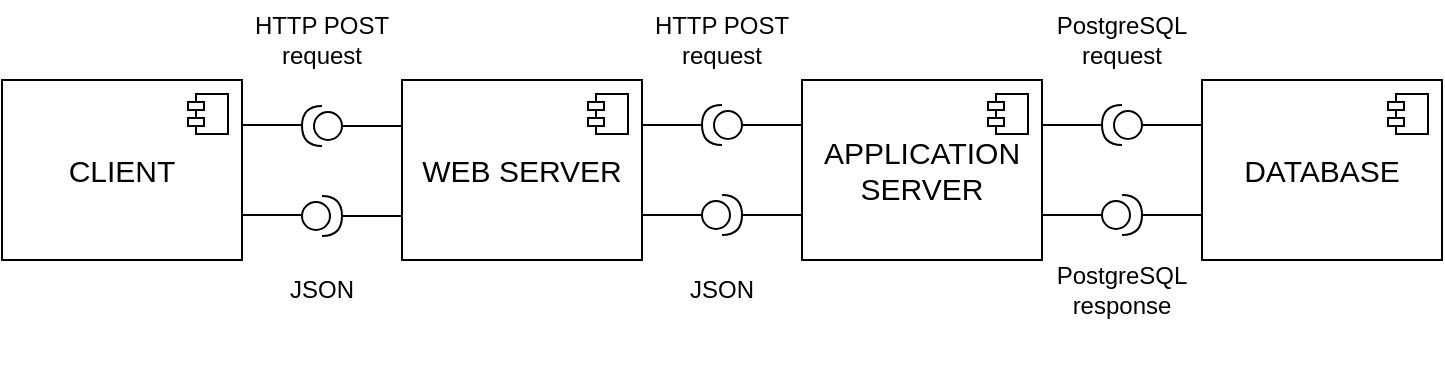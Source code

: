 <mxfile version="22.1.7" type="device">
  <diagram name="Страница — 1" id="XucWiYZLfeWfpZD1bpKK">
    <mxGraphModel dx="795" dy="539" grid="1" gridSize="10" guides="1" tooltips="1" connect="1" arrows="1" fold="1" page="1" pageScale="1" pageWidth="827" pageHeight="1169" math="0" shadow="0">
      <root>
        <mxCell id="0" />
        <mxCell id="1" parent="0" />
        <mxCell id="9mdY0G-vuCFdXhZRlTzO-1" value="&lt;font style=&quot;font-size: 15px;&quot;&gt;CLIENT&lt;/font&gt;" style="html=1;dropTarget=0;whiteSpace=wrap;" vertex="1" parent="1">
          <mxGeometry x="10" y="50" width="120" height="90" as="geometry" />
        </mxCell>
        <mxCell id="9mdY0G-vuCFdXhZRlTzO-2" value="" style="shape=module;jettyWidth=8;jettyHeight=4;" vertex="1" parent="9mdY0G-vuCFdXhZRlTzO-1">
          <mxGeometry x="1" width="20" height="20" relative="1" as="geometry">
            <mxPoint x="-27" y="7" as="offset" />
          </mxGeometry>
        </mxCell>
        <mxCell id="9mdY0G-vuCFdXhZRlTzO-3" value="&lt;font style=&quot;font-size: 15px;&quot;&gt;WEB SERVER&lt;/font&gt;" style="html=1;dropTarget=0;whiteSpace=wrap;" vertex="1" parent="1">
          <mxGeometry x="210" y="50" width="120" height="90" as="geometry" />
        </mxCell>
        <mxCell id="9mdY0G-vuCFdXhZRlTzO-4" value="" style="shape=module;jettyWidth=8;jettyHeight=4;" vertex="1" parent="9mdY0G-vuCFdXhZRlTzO-3">
          <mxGeometry x="1" width="20" height="20" relative="1" as="geometry">
            <mxPoint x="-27" y="7" as="offset" />
          </mxGeometry>
        </mxCell>
        <mxCell id="9mdY0G-vuCFdXhZRlTzO-5" value="&lt;font style=&quot;font-size: 15px;&quot;&gt;APPLICATION SERVER&lt;/font&gt;" style="html=1;dropTarget=0;whiteSpace=wrap;" vertex="1" parent="1">
          <mxGeometry x="410" y="50" width="120" height="90" as="geometry" />
        </mxCell>
        <mxCell id="9mdY0G-vuCFdXhZRlTzO-6" value="" style="shape=module;jettyWidth=8;jettyHeight=4;" vertex="1" parent="9mdY0G-vuCFdXhZRlTzO-5">
          <mxGeometry x="1" width="20" height="20" relative="1" as="geometry">
            <mxPoint x="-27" y="7" as="offset" />
          </mxGeometry>
        </mxCell>
        <mxCell id="9mdY0G-vuCFdXhZRlTzO-7" value="&lt;font style=&quot;font-size: 15px;&quot;&gt;DATABASE&lt;/font&gt;" style="html=1;dropTarget=0;whiteSpace=wrap;" vertex="1" parent="1">
          <mxGeometry x="610" y="50" width="120" height="90" as="geometry" />
        </mxCell>
        <mxCell id="9mdY0G-vuCFdXhZRlTzO-8" value="" style="shape=module;jettyWidth=8;jettyHeight=4;" vertex="1" parent="9mdY0G-vuCFdXhZRlTzO-7">
          <mxGeometry x="1" width="20" height="20" relative="1" as="geometry">
            <mxPoint x="-27" y="7" as="offset" />
          </mxGeometry>
        </mxCell>
        <mxCell id="9mdY0G-vuCFdXhZRlTzO-17" value="" style="ellipse;whiteSpace=wrap;html=1;align=center;aspect=fixed;fillColor=none;strokeColor=none;resizable=0;perimeter=centerPerimeter;rotatable=0;allowArrows=0;points=[];outlineConnect=1;" vertex="1" parent="1">
          <mxGeometry x="270" y="190" width="10" height="10" as="geometry" />
        </mxCell>
        <mxCell id="9mdY0G-vuCFdXhZRlTzO-27" style="edgeStyle=orthogonalEdgeStyle;rounded=0;orthogonalLoop=1;jettySize=auto;html=1;exitX=1;exitY=0.5;exitDx=0;exitDy=0;exitPerimeter=0;entryX=0;entryY=0.75;entryDx=0;entryDy=0;endArrow=none;endFill=0;" edge="1" parent="1" source="9mdY0G-vuCFdXhZRlTzO-24" target="9mdY0G-vuCFdXhZRlTzO-3">
          <mxGeometry relative="1" as="geometry" />
        </mxCell>
        <mxCell id="9mdY0G-vuCFdXhZRlTzO-24" value="" style="shape=providedRequiredInterface;html=1;verticalLabelPosition=bottom;sketch=0;" vertex="1" parent="1">
          <mxGeometry x="160" y="108" width="20" height="20" as="geometry" />
        </mxCell>
        <mxCell id="9mdY0G-vuCFdXhZRlTzO-26" style="edgeStyle=orthogonalEdgeStyle;rounded=0;orthogonalLoop=1;jettySize=auto;html=1;exitX=1;exitY=0.75;exitDx=0;exitDy=0;entryX=0;entryY=0.5;entryDx=0;entryDy=0;entryPerimeter=0;endArrow=none;endFill=0;" edge="1" parent="1" source="9mdY0G-vuCFdXhZRlTzO-1" target="9mdY0G-vuCFdXhZRlTzO-24">
          <mxGeometry relative="1" as="geometry" />
        </mxCell>
        <mxCell id="9mdY0G-vuCFdXhZRlTzO-30" style="edgeStyle=orthogonalEdgeStyle;rounded=0;orthogonalLoop=1;jettySize=auto;html=1;exitX=0;exitY=0.5;exitDx=0;exitDy=0;exitPerimeter=0;entryX=0;entryY=0.25;entryDx=0;entryDy=0;endArrow=none;endFill=0;" edge="1" parent="1" source="9mdY0G-vuCFdXhZRlTzO-28" target="9mdY0G-vuCFdXhZRlTzO-3">
          <mxGeometry relative="1" as="geometry" />
        </mxCell>
        <mxCell id="9mdY0G-vuCFdXhZRlTzO-28" value="" style="shape=providedRequiredInterface;html=1;verticalLabelPosition=bottom;sketch=0;direction=west;" vertex="1" parent="1">
          <mxGeometry x="160" y="63" width="20" height="20" as="geometry" />
        </mxCell>
        <mxCell id="9mdY0G-vuCFdXhZRlTzO-29" style="edgeStyle=orthogonalEdgeStyle;rounded=0;orthogonalLoop=1;jettySize=auto;html=1;exitX=1;exitY=0.25;exitDx=0;exitDy=0;entryX=1;entryY=0.5;entryDx=0;entryDy=0;entryPerimeter=0;endArrow=none;endFill=0;" edge="1" parent="1" source="9mdY0G-vuCFdXhZRlTzO-1" target="9mdY0G-vuCFdXhZRlTzO-28">
          <mxGeometry relative="1" as="geometry" />
        </mxCell>
        <mxCell id="9mdY0G-vuCFdXhZRlTzO-31" value="HTTP POST request" style="text;html=1;strokeColor=none;fillColor=none;align=center;verticalAlign=middle;whiteSpace=wrap;rounded=0;" vertex="1" parent="1">
          <mxGeometry x="130" y="10" width="80" height="40" as="geometry" />
        </mxCell>
        <mxCell id="9mdY0G-vuCFdXhZRlTzO-32" value="JSON" style="text;html=1;strokeColor=none;fillColor=none;align=center;verticalAlign=middle;whiteSpace=wrap;rounded=0;" vertex="1" parent="1">
          <mxGeometry x="130" y="140" width="80" height="30" as="geometry" />
        </mxCell>
        <mxCell id="9mdY0G-vuCFdXhZRlTzO-39" style="edgeStyle=orthogonalEdgeStyle;rounded=0;orthogonalLoop=1;jettySize=auto;html=1;exitX=1;exitY=0.5;exitDx=0;exitDy=0;exitPerimeter=0;entryX=0;entryY=0.75;entryDx=0;entryDy=0;endArrow=none;endFill=0;" edge="1" parent="1" source="9mdY0G-vuCFdXhZRlTzO-40">
          <mxGeometry relative="1" as="geometry">
            <mxPoint x="410" y="117.5" as="targetPoint" />
          </mxGeometry>
        </mxCell>
        <mxCell id="9mdY0G-vuCFdXhZRlTzO-40" value="" style="shape=providedRequiredInterface;html=1;verticalLabelPosition=bottom;sketch=0;" vertex="1" parent="1">
          <mxGeometry x="360" y="107.5" width="20" height="20" as="geometry" />
        </mxCell>
        <mxCell id="9mdY0G-vuCFdXhZRlTzO-41" style="edgeStyle=orthogonalEdgeStyle;rounded=0;orthogonalLoop=1;jettySize=auto;html=1;exitX=1;exitY=0.75;exitDx=0;exitDy=0;entryX=0;entryY=0.5;entryDx=0;entryDy=0;entryPerimeter=0;endArrow=none;endFill=0;" edge="1" parent="1" target="9mdY0G-vuCFdXhZRlTzO-40">
          <mxGeometry relative="1" as="geometry">
            <mxPoint x="330" y="117.5" as="sourcePoint" />
          </mxGeometry>
        </mxCell>
        <mxCell id="9mdY0G-vuCFdXhZRlTzO-42" style="edgeStyle=orthogonalEdgeStyle;rounded=0;orthogonalLoop=1;jettySize=auto;html=1;exitX=0;exitY=0.5;exitDx=0;exitDy=0;exitPerimeter=0;entryX=0;entryY=0.25;entryDx=0;entryDy=0;endArrow=none;endFill=0;" edge="1" parent="1" source="9mdY0G-vuCFdXhZRlTzO-43">
          <mxGeometry relative="1" as="geometry">
            <mxPoint x="410" y="72.5" as="targetPoint" />
          </mxGeometry>
        </mxCell>
        <mxCell id="9mdY0G-vuCFdXhZRlTzO-43" value="" style="shape=providedRequiredInterface;html=1;verticalLabelPosition=bottom;sketch=0;direction=west;" vertex="1" parent="1">
          <mxGeometry x="360" y="62.5" width="20" height="20" as="geometry" />
        </mxCell>
        <mxCell id="9mdY0G-vuCFdXhZRlTzO-44" style="edgeStyle=orthogonalEdgeStyle;rounded=0;orthogonalLoop=1;jettySize=auto;html=1;exitX=1;exitY=0.25;exitDx=0;exitDy=0;entryX=1;entryY=0.5;entryDx=0;entryDy=0;entryPerimeter=0;endArrow=none;endFill=0;" edge="1" parent="1" target="9mdY0G-vuCFdXhZRlTzO-43">
          <mxGeometry relative="1" as="geometry">
            <mxPoint x="330" y="72.5" as="sourcePoint" />
          </mxGeometry>
        </mxCell>
        <mxCell id="9mdY0G-vuCFdXhZRlTzO-45" value="HTTP POST request" style="text;html=1;strokeColor=none;fillColor=none;align=center;verticalAlign=middle;whiteSpace=wrap;rounded=0;" vertex="1" parent="1">
          <mxGeometry x="330" y="10" width="80" height="40" as="geometry" />
        </mxCell>
        <mxCell id="9mdY0G-vuCFdXhZRlTzO-46" value="JSON" style="text;html=1;strokeColor=none;fillColor=none;align=center;verticalAlign=middle;whiteSpace=wrap;rounded=0;" vertex="1" parent="1">
          <mxGeometry x="330" y="140" width="80" height="30" as="geometry" />
        </mxCell>
        <mxCell id="9mdY0G-vuCFdXhZRlTzO-47" style="edgeStyle=orthogonalEdgeStyle;rounded=0;orthogonalLoop=1;jettySize=auto;html=1;exitX=1;exitY=0.5;exitDx=0;exitDy=0;exitPerimeter=0;entryX=0;entryY=0.75;entryDx=0;entryDy=0;endArrow=none;endFill=0;" edge="1" parent="1" source="9mdY0G-vuCFdXhZRlTzO-48">
          <mxGeometry relative="1" as="geometry">
            <mxPoint x="610" y="117.5" as="targetPoint" />
          </mxGeometry>
        </mxCell>
        <mxCell id="9mdY0G-vuCFdXhZRlTzO-48" value="" style="shape=providedRequiredInterface;html=1;verticalLabelPosition=bottom;sketch=0;" vertex="1" parent="1">
          <mxGeometry x="560" y="107.5" width="20" height="20" as="geometry" />
        </mxCell>
        <mxCell id="9mdY0G-vuCFdXhZRlTzO-49" style="edgeStyle=orthogonalEdgeStyle;rounded=0;orthogonalLoop=1;jettySize=auto;html=1;exitX=1;exitY=0.75;exitDx=0;exitDy=0;entryX=0;entryY=0.5;entryDx=0;entryDy=0;entryPerimeter=0;endArrow=none;endFill=0;" edge="1" parent="1" target="9mdY0G-vuCFdXhZRlTzO-48">
          <mxGeometry relative="1" as="geometry">
            <mxPoint x="530" y="117.5" as="sourcePoint" />
          </mxGeometry>
        </mxCell>
        <mxCell id="9mdY0G-vuCFdXhZRlTzO-50" style="edgeStyle=orthogonalEdgeStyle;rounded=0;orthogonalLoop=1;jettySize=auto;html=1;exitX=0;exitY=0.5;exitDx=0;exitDy=0;exitPerimeter=0;entryX=0;entryY=0.25;entryDx=0;entryDy=0;endArrow=none;endFill=0;" edge="1" parent="1" source="9mdY0G-vuCFdXhZRlTzO-51">
          <mxGeometry relative="1" as="geometry">
            <mxPoint x="610" y="72.5" as="targetPoint" />
          </mxGeometry>
        </mxCell>
        <mxCell id="9mdY0G-vuCFdXhZRlTzO-51" value="" style="shape=providedRequiredInterface;html=1;verticalLabelPosition=bottom;sketch=0;direction=west;" vertex="1" parent="1">
          <mxGeometry x="560" y="62.5" width="20" height="20" as="geometry" />
        </mxCell>
        <mxCell id="9mdY0G-vuCFdXhZRlTzO-52" style="edgeStyle=orthogonalEdgeStyle;rounded=0;orthogonalLoop=1;jettySize=auto;html=1;exitX=1;exitY=0.25;exitDx=0;exitDy=0;entryX=1;entryY=0.5;entryDx=0;entryDy=0;entryPerimeter=0;endArrow=none;endFill=0;" edge="1" parent="1" target="9mdY0G-vuCFdXhZRlTzO-51">
          <mxGeometry relative="1" as="geometry">
            <mxPoint x="530" y="72.5" as="sourcePoint" />
          </mxGeometry>
        </mxCell>
        <mxCell id="9mdY0G-vuCFdXhZRlTzO-53" value="PostgreSQL request" style="text;html=1;strokeColor=none;fillColor=none;align=center;verticalAlign=middle;whiteSpace=wrap;rounded=0;" vertex="1" parent="1">
          <mxGeometry x="530" y="10" width="80" height="40" as="geometry" />
        </mxCell>
        <mxCell id="9mdY0G-vuCFdXhZRlTzO-54" value="PostgreSQL response" style="text;html=1;strokeColor=none;fillColor=none;align=center;verticalAlign=middle;whiteSpace=wrap;rounded=0;" vertex="1" parent="1">
          <mxGeometry x="530" y="140" width="80" height="30" as="geometry" />
        </mxCell>
      </root>
    </mxGraphModel>
  </diagram>
</mxfile>

